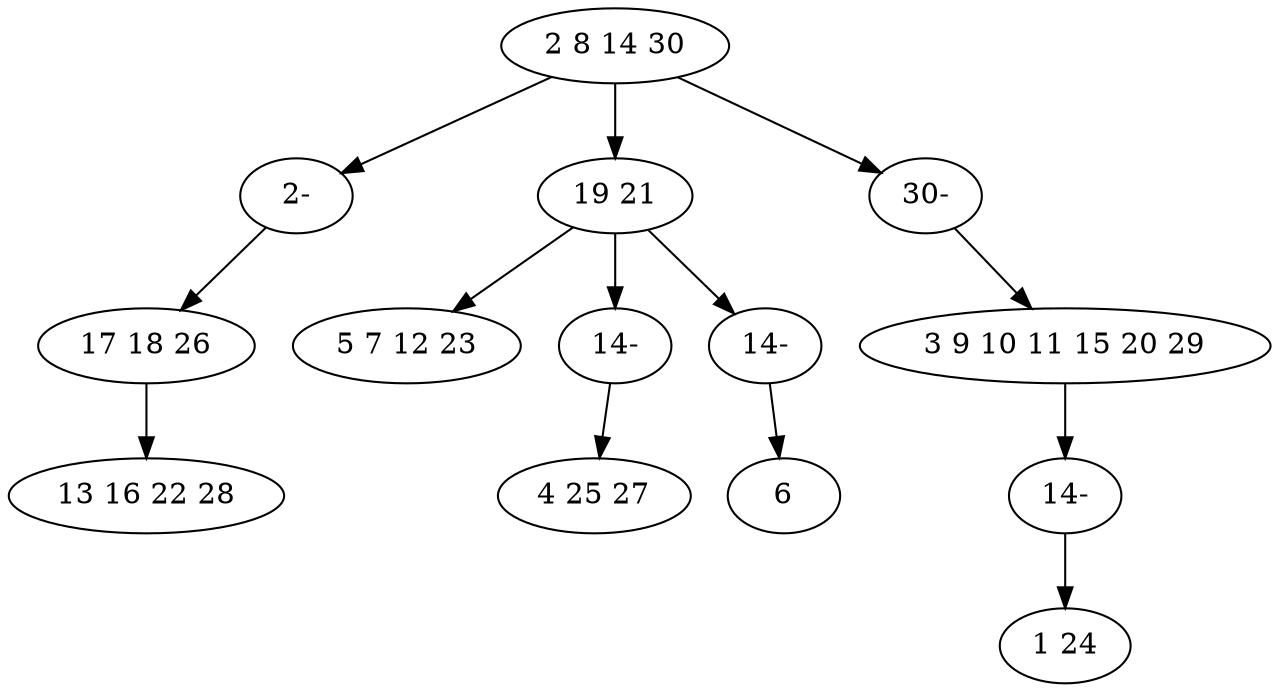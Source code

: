 digraph true_tree {
	"0" -> "9"
	"0" -> "2"
	"0" -> "11"
	"2" -> "4"
	"2" -> "12"
	"2" -> "13"
	"3" -> "10"
	"1" -> "8"
	"9" -> "1"
	"10" -> "7"
	"11" -> "3"
	"12" -> "5"
	"13" -> "6"
	"0" [label="2 8 14 30"];
	"1" [label="17 18 26"];
	"2" [label="19 21"];
	"3" [label="3 9 10 11 15 20 29"];
	"4" [label="5 7 12 23"];
	"5" [label="4 25 27"];
	"6" [label="6"];
	"7" [label="1 24"];
	"8" [label="13 16 22 28"];
	"9" [label="2-"];
	"10" [label="14-"];
	"11" [label="30-"];
	"12" [label="14-"];
	"13" [label="14-"];
}
